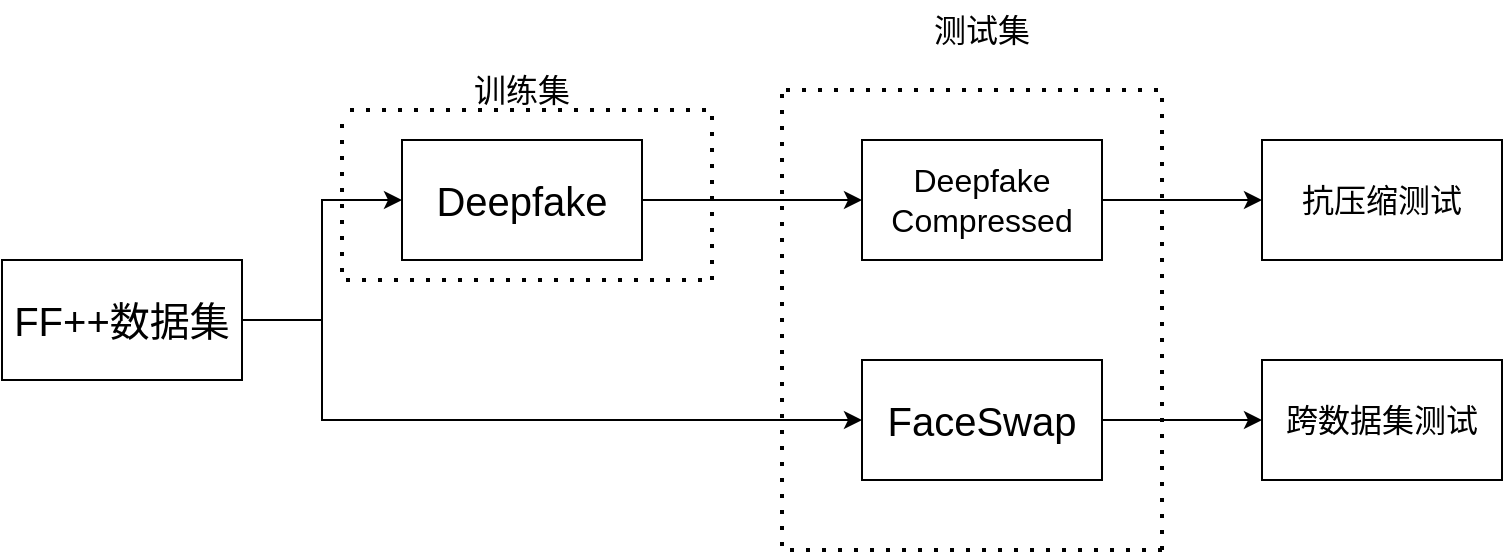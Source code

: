 <mxfile version="15.9.4" type="github">
  <diagram id="-tCAXN2tQgqgeDp_0vhy" name="Page-1">
    <mxGraphModel dx="1209" dy="555" grid="1" gridSize="10" guides="1" tooltips="1" connect="1" arrows="1" fold="1" page="1" pageScale="1" pageWidth="1920" pageHeight="1200" math="0" shadow="0">
      <root>
        <mxCell id="0" />
        <mxCell id="1" parent="0" />
        <mxCell id="wLSJHiVXicNakx6rYXVG-10" value="" style="edgeStyle=orthogonalEdgeStyle;rounded=0;orthogonalLoop=1;jettySize=auto;html=1;fontSize=20;" edge="1" parent="1" source="wLSJHiVXicNakx6rYXVG-1" target="wLSJHiVXicNakx6rYXVG-9">
          <mxGeometry relative="1" as="geometry" />
        </mxCell>
        <mxCell id="wLSJHiVXicNakx6rYXVG-12" value="" style="edgeStyle=orthogonalEdgeStyle;rounded=0;orthogonalLoop=1;jettySize=auto;html=1;fontSize=20;" edge="1" parent="1" source="wLSJHiVXicNakx6rYXVG-1" target="wLSJHiVXicNakx6rYXVG-11">
          <mxGeometry relative="1" as="geometry">
            <Array as="points">
              <mxPoint x="350" y="250" />
              <mxPoint x="350" y="300" />
            </Array>
          </mxGeometry>
        </mxCell>
        <mxCell id="wLSJHiVXicNakx6rYXVG-1" value="&lt;font style=&quot;font-size: 20px&quot;&gt;FF++数据集&lt;/font&gt;" style="rounded=0;whiteSpace=wrap;html=1;" vertex="1" parent="1">
          <mxGeometry x="190" y="220" width="120" height="60" as="geometry" />
        </mxCell>
        <mxCell id="wLSJHiVXicNakx6rYXVG-14" value="" style="edgeStyle=orthogonalEdgeStyle;rounded=0;orthogonalLoop=1;jettySize=auto;html=1;fontSize=20;" edge="1" parent="1" source="wLSJHiVXicNakx6rYXVG-9" target="wLSJHiVXicNakx6rYXVG-13">
          <mxGeometry relative="1" as="geometry" />
        </mxCell>
        <mxCell id="wLSJHiVXicNakx6rYXVG-9" value="&lt;font style=&quot;font-size: 20px&quot;&gt;Deepfake&lt;/font&gt;" style="rounded=0;whiteSpace=wrap;html=1;" vertex="1" parent="1">
          <mxGeometry x="390" y="160" width="120" height="60" as="geometry" />
        </mxCell>
        <mxCell id="wLSJHiVXicNakx6rYXVG-20" value="" style="edgeStyle=orthogonalEdgeStyle;rounded=0;orthogonalLoop=1;jettySize=auto;html=1;fontSize=16;" edge="1" parent="1" source="wLSJHiVXicNakx6rYXVG-11" target="wLSJHiVXicNakx6rYXVG-19">
          <mxGeometry relative="1" as="geometry" />
        </mxCell>
        <mxCell id="wLSJHiVXicNakx6rYXVG-11" value="&lt;font style=&quot;font-size: 20px&quot;&gt;FaceSwap&lt;/font&gt;" style="rounded=0;whiteSpace=wrap;html=1;" vertex="1" parent="1">
          <mxGeometry x="620" y="270" width="120" height="60" as="geometry" />
        </mxCell>
        <mxCell id="wLSJHiVXicNakx6rYXVG-18" value="" style="edgeStyle=orthogonalEdgeStyle;rounded=0;orthogonalLoop=1;jettySize=auto;html=1;fontSize=16;" edge="1" parent="1" source="wLSJHiVXicNakx6rYXVG-13" target="wLSJHiVXicNakx6rYXVG-17">
          <mxGeometry relative="1" as="geometry" />
        </mxCell>
        <mxCell id="wLSJHiVXicNakx6rYXVG-13" value="&lt;font style=&quot;font-size: 16px&quot;&gt;Deepfake&lt;br&gt;Compressed&lt;/font&gt;" style="rounded=0;whiteSpace=wrap;html=1;" vertex="1" parent="1">
          <mxGeometry x="620" y="160" width="120" height="60" as="geometry" />
        </mxCell>
        <mxCell id="wLSJHiVXicNakx6rYXVG-15" value="" style="endArrow=none;dashed=1;html=1;dashPattern=1 3;strokeWidth=2;rounded=0;fontSize=16;" edge="1" parent="1">
          <mxGeometry width="50" height="50" relative="1" as="geometry">
            <mxPoint x="770" y="365" as="sourcePoint" />
            <mxPoint x="580" y="135" as="targetPoint" />
            <Array as="points">
              <mxPoint x="770" y="135" />
            </Array>
          </mxGeometry>
        </mxCell>
        <mxCell id="wLSJHiVXicNakx6rYXVG-16" value="" style="endArrow=none;dashed=1;html=1;dashPattern=1 3;strokeWidth=2;rounded=0;fontSize=16;" edge="1" parent="1">
          <mxGeometry width="50" height="50" relative="1" as="geometry">
            <mxPoint x="770" y="365" as="sourcePoint" />
            <mxPoint x="580" y="135" as="targetPoint" />
            <Array as="points">
              <mxPoint x="580" y="365" />
            </Array>
          </mxGeometry>
        </mxCell>
        <mxCell id="wLSJHiVXicNakx6rYXVG-17" value="&lt;span style=&quot;font-size: 16px&quot;&gt;抗压缩测试&lt;/span&gt;" style="rounded=0;whiteSpace=wrap;html=1;" vertex="1" parent="1">
          <mxGeometry x="820" y="160" width="120" height="60" as="geometry" />
        </mxCell>
        <mxCell id="wLSJHiVXicNakx6rYXVG-19" value="&lt;font style=&quot;font-size: 16px&quot;&gt;跨数据集测试&lt;/font&gt;" style="rounded=0;whiteSpace=wrap;html=1;" vertex="1" parent="1">
          <mxGeometry x="820" y="270" width="120" height="60" as="geometry" />
        </mxCell>
        <mxCell id="wLSJHiVXicNakx6rYXVG-21" value="测试集" style="text;html=1;strokeColor=none;fillColor=none;align=center;verticalAlign=middle;whiteSpace=wrap;rounded=0;fontSize=16;" vertex="1" parent="1">
          <mxGeometry x="650" y="90" width="60" height="30" as="geometry" />
        </mxCell>
        <mxCell id="wLSJHiVXicNakx6rYXVG-22" value="训练集" style="text;html=1;strokeColor=none;fillColor=none;align=center;verticalAlign=middle;whiteSpace=wrap;rounded=0;fontSize=16;" vertex="1" parent="1">
          <mxGeometry x="420" y="120" width="60" height="30" as="geometry" />
        </mxCell>
        <mxCell id="wLSJHiVXicNakx6rYXVG-23" value="" style="endArrow=none;dashed=1;html=1;dashPattern=1 3;strokeWidth=2;rounded=0;fontSize=16;" edge="1" parent="1">
          <mxGeometry width="50" height="50" relative="1" as="geometry">
            <mxPoint x="545" y="230" as="sourcePoint" />
            <mxPoint x="360" y="145" as="targetPoint" />
            <Array as="points">
              <mxPoint x="545" y="145" />
            </Array>
          </mxGeometry>
        </mxCell>
        <mxCell id="wLSJHiVXicNakx6rYXVG-24" value="" style="endArrow=none;dashed=1;html=1;dashPattern=1 3;strokeWidth=2;rounded=0;fontSize=16;" edge="1" parent="1">
          <mxGeometry width="50" height="50" relative="1" as="geometry">
            <mxPoint x="540" y="230" as="sourcePoint" />
            <mxPoint x="360" y="150" as="targetPoint" />
            <Array as="points">
              <mxPoint x="360" y="230" />
            </Array>
          </mxGeometry>
        </mxCell>
      </root>
    </mxGraphModel>
  </diagram>
</mxfile>
